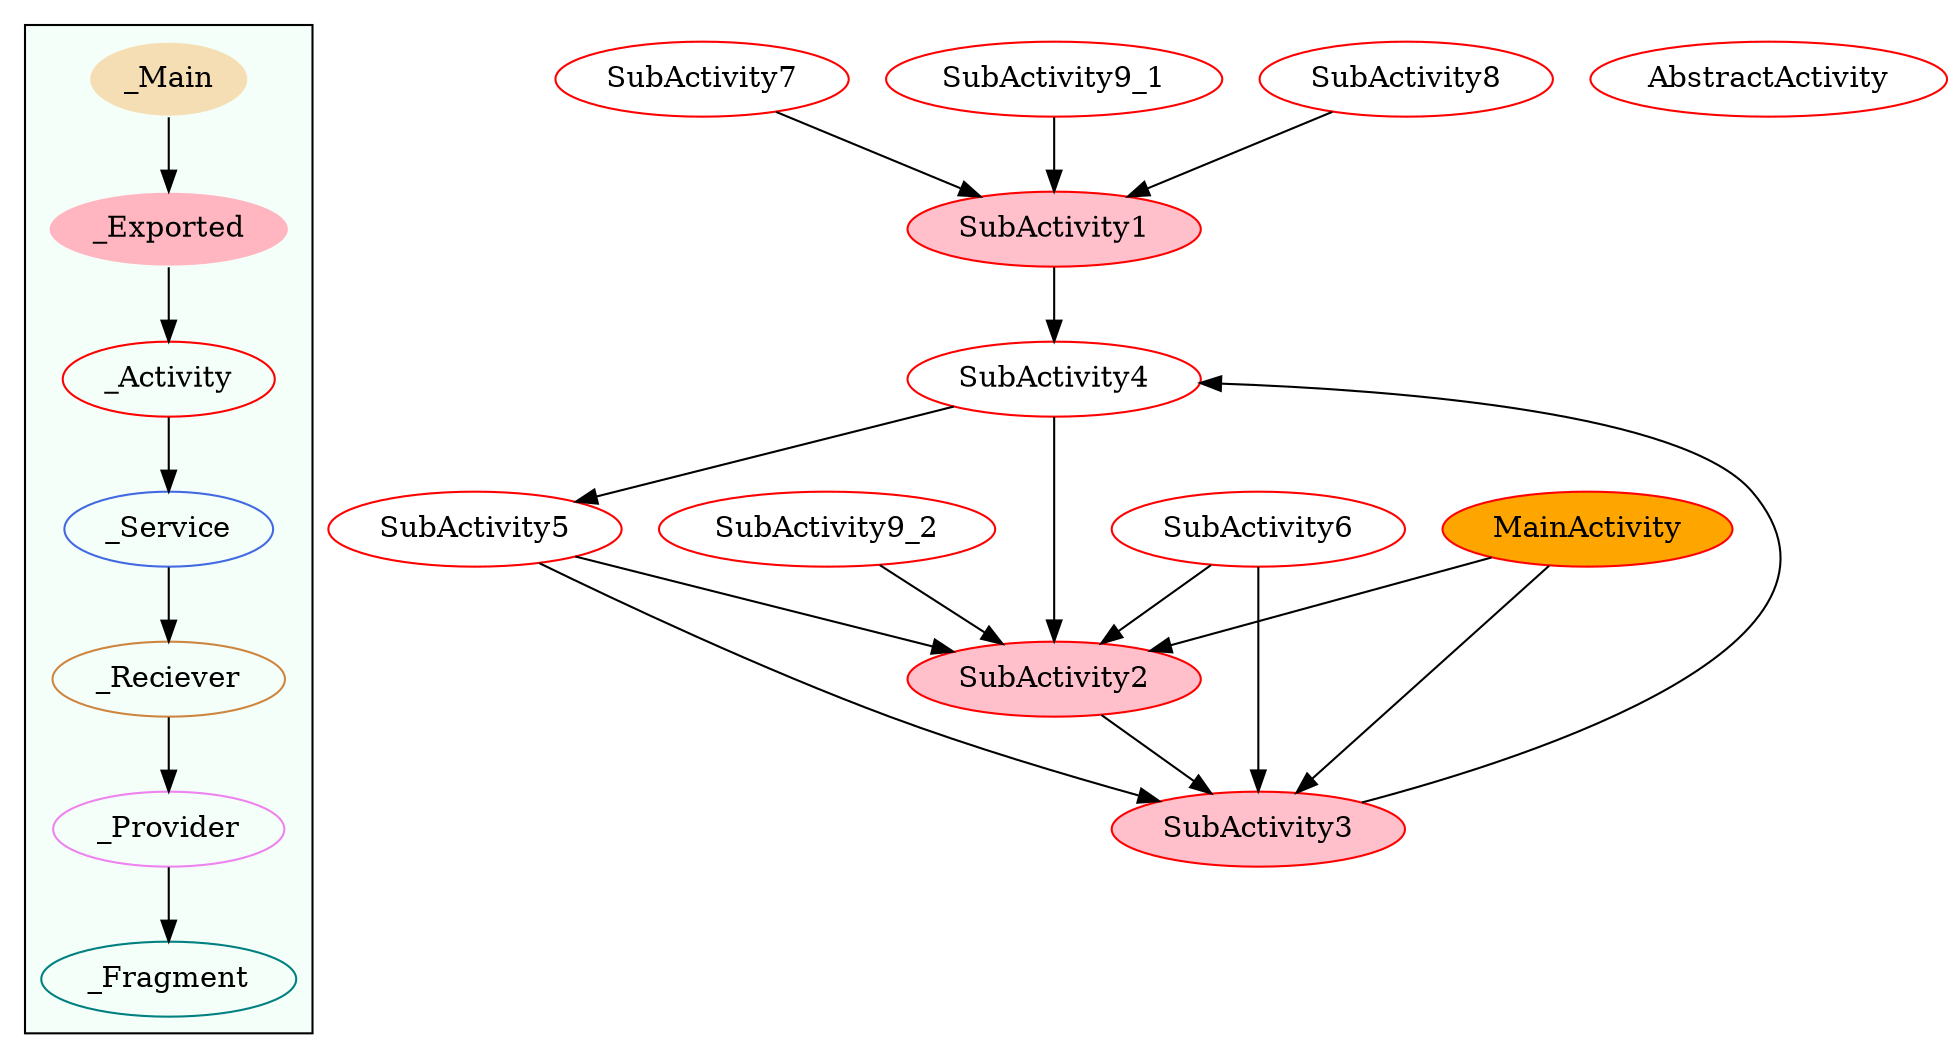 digraph G {
subgraph cluster_legend{ 
bgcolor=mintcream;
_Activity[color = red];
_Service[color = royalblue];
_Provider[color = violet];
_Reciever[color = peru];
_Fragment[color = teal];
_Main[style=filled, fillcolor=wheat, color = mintcream];
_Exported[style=filled, fillcolor=lightpink, color = mintcream];
_Main -> _Exported -> _Activity -> _Service -> _Reciever -> _Provider -> _Fragment; 
}
SubActivity8[color = red];
SubActivity6[color = red];
SubActivity7[color = red];
SubActivity9_1[color = red];
SubActivity9_2[color = red];
MainActivity[style=filled, fillcolor=orange, color = red];
SubActivity1[style=filled, fillcolor=pink, color = red];
SubActivity4[color = red];
SubActivity5[color = red];
SubActivity2[style=filled, fillcolor=pink, color = red];
SubActivity3[style=filled, fillcolor=pink, color = red];
AbstractActivity[color = red];
SubActivity8->SubActivity1;
SubActivity6->SubActivity3;
SubActivity6->SubActivity2;
SubActivity7->SubActivity1;
SubActivity9_1->SubActivity1;
SubActivity9_2->SubActivity2;
MainActivity->SubActivity3;
MainActivity->SubActivity2;
SubActivity1->SubActivity4;
SubActivity4->SubActivity2;
SubActivity4->SubActivity5;
SubActivity5->SubActivity2;
SubActivity5->SubActivity3;
SubActivity2->SubActivity3;
SubActivity3->SubActivity4;
}

